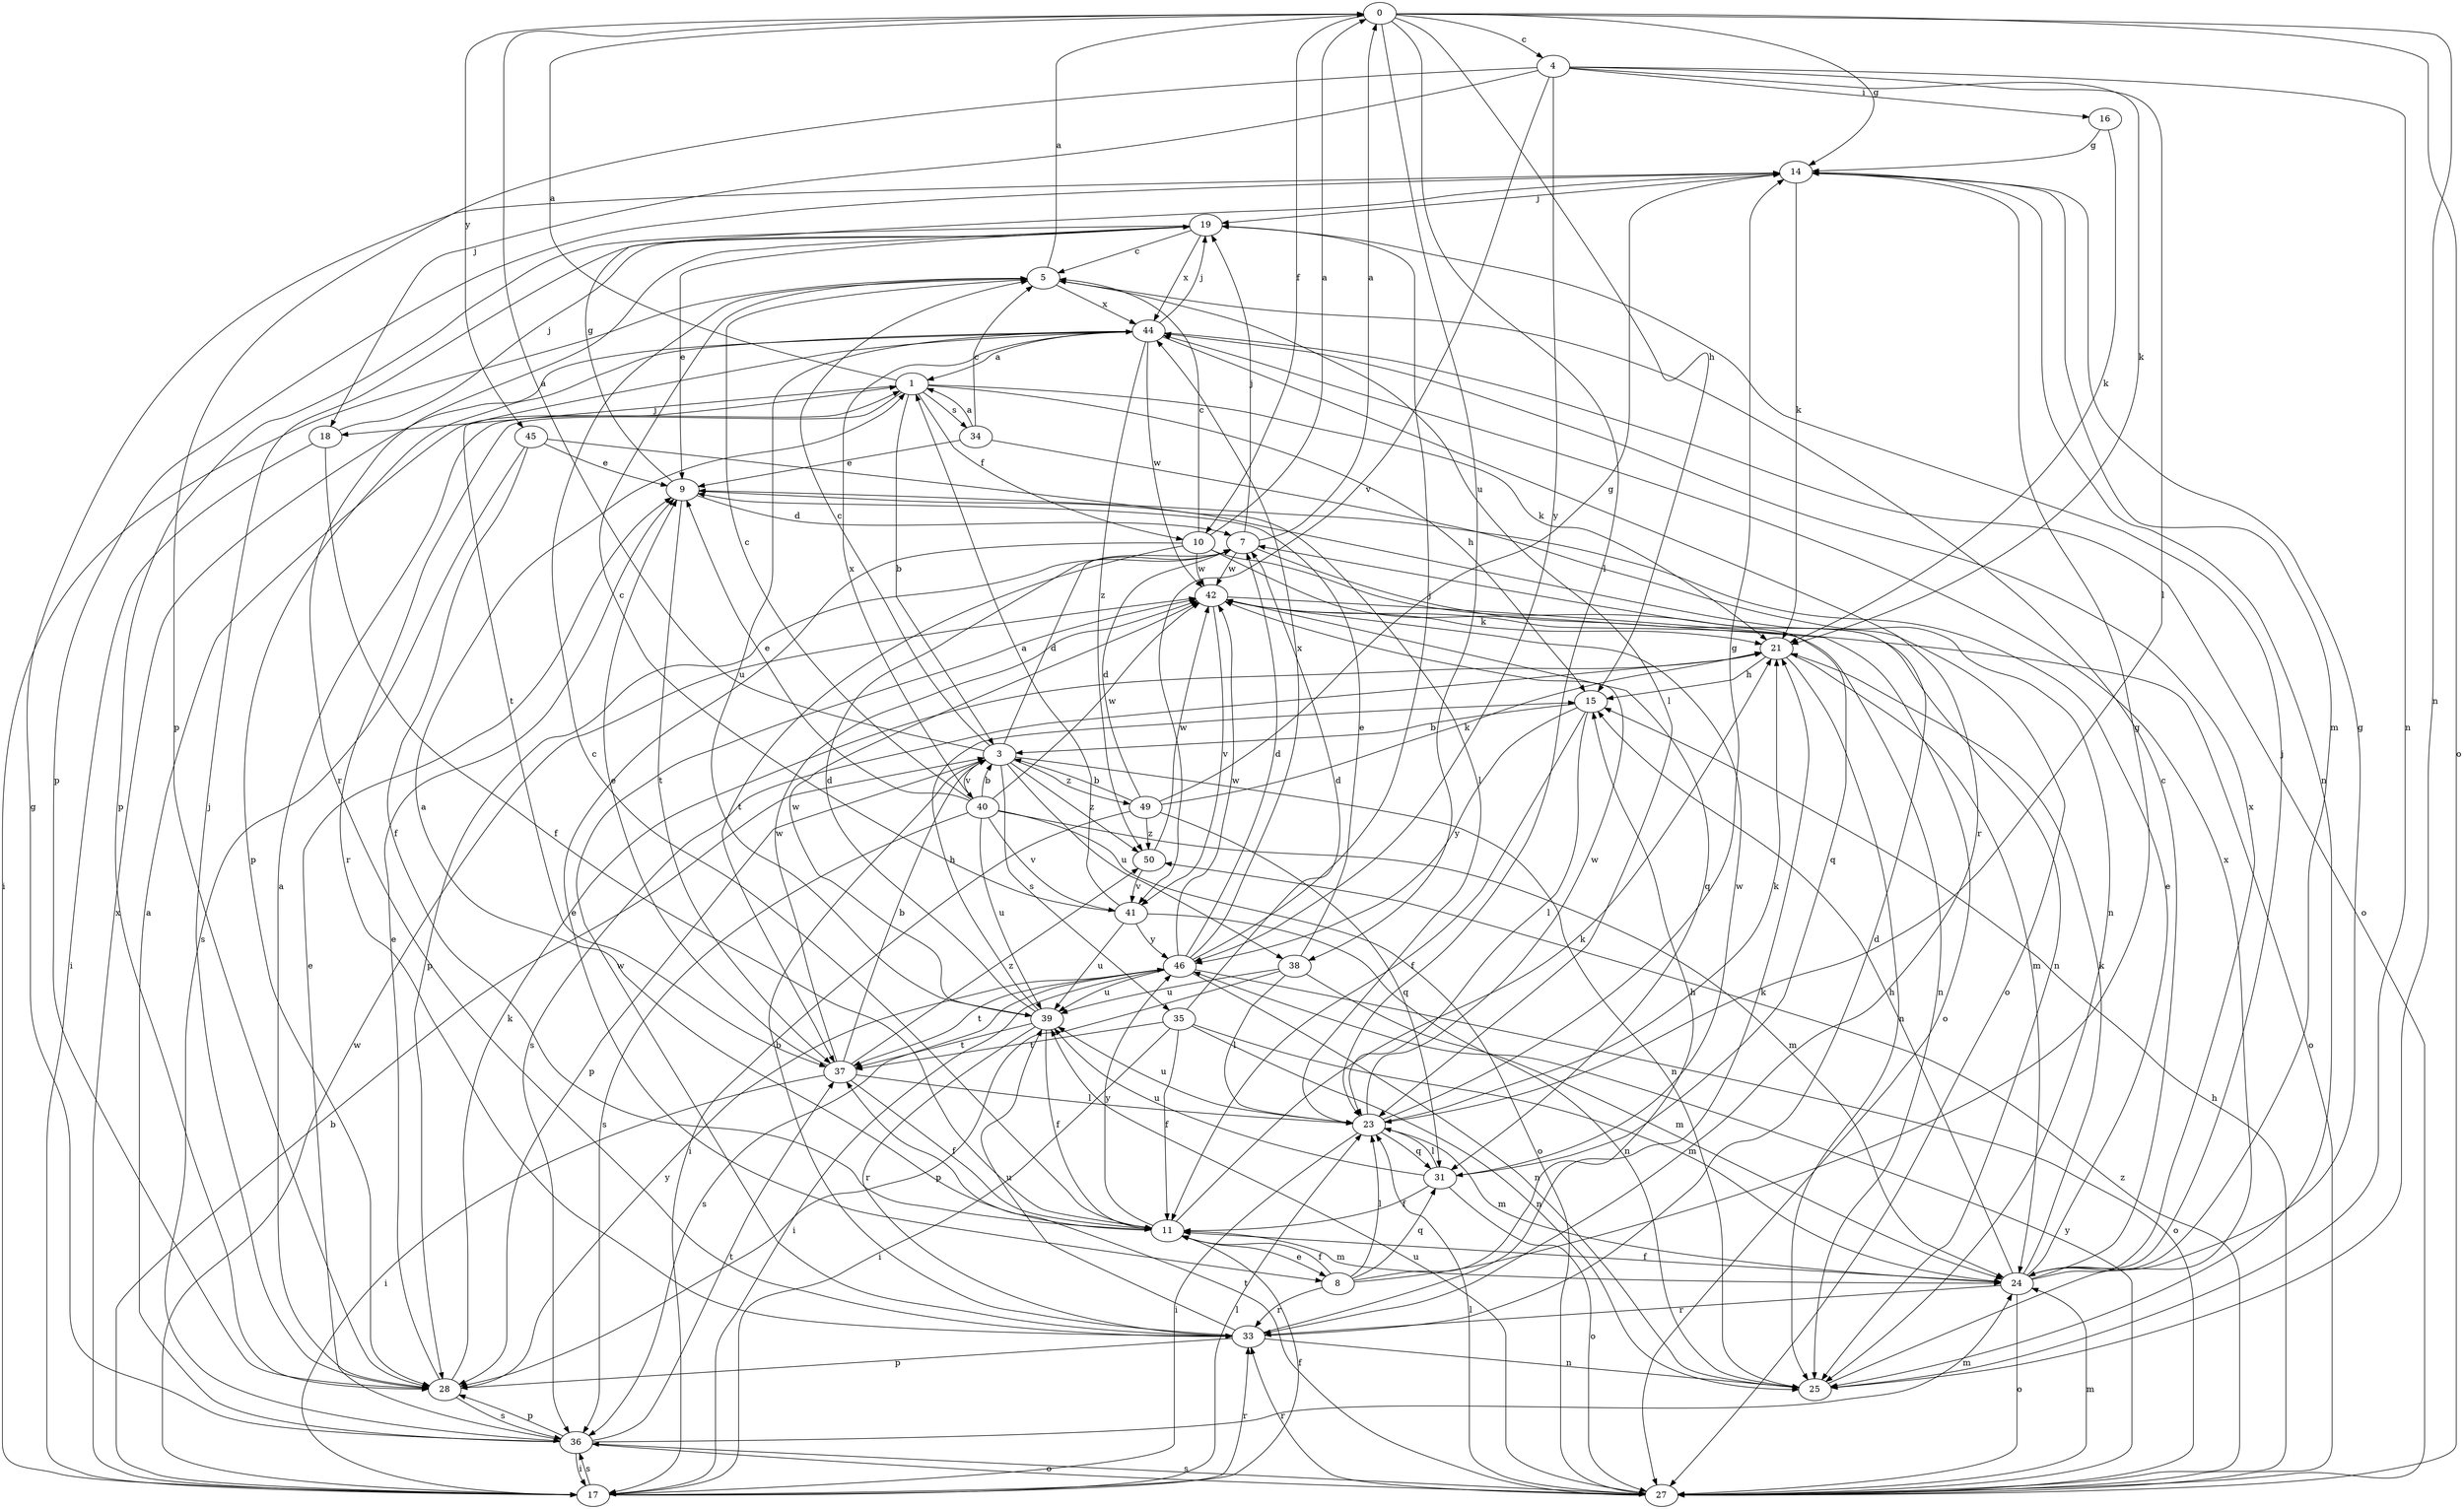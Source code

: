 strict digraph  {
0;
1;
3;
4;
5;
7;
8;
9;
10;
11;
14;
15;
16;
17;
18;
19;
21;
23;
24;
25;
27;
28;
31;
33;
34;
35;
36;
37;
38;
39;
40;
41;
42;
44;
45;
46;
49;
50;
0 -> 4  [label=c];
0 -> 10  [label=f];
0 -> 14  [label=g];
0 -> 15  [label=h];
0 -> 23  [label=l];
0 -> 25  [label=n];
0 -> 27  [label=o];
0 -> 38  [label=u];
0 -> 45  [label=y];
1 -> 0  [label=a];
1 -> 3  [label=b];
1 -> 10  [label=f];
1 -> 15  [label=h];
1 -> 18  [label=j];
1 -> 21  [label=k];
1 -> 33  [label=r];
1 -> 34  [label=s];
3 -> 0  [label=a];
3 -> 5  [label=c];
3 -> 7  [label=d];
3 -> 25  [label=n];
3 -> 28  [label=p];
3 -> 35  [label=s];
3 -> 38  [label=u];
3 -> 40  [label=v];
3 -> 49  [label=z];
3 -> 50  [label=z];
4 -> 16  [label=i];
4 -> 18  [label=j];
4 -> 21  [label=k];
4 -> 23  [label=l];
4 -> 25  [label=n];
4 -> 28  [label=p];
4 -> 41  [label=v];
4 -> 46  [label=y];
5 -> 0  [label=a];
5 -> 17  [label=i];
5 -> 23  [label=l];
5 -> 44  [label=x];
7 -> 0  [label=a];
7 -> 19  [label=j];
7 -> 28  [label=p];
7 -> 31  [label=q];
7 -> 42  [label=w];
8 -> 11  [label=f];
8 -> 14  [label=g];
8 -> 15  [label=h];
8 -> 23  [label=l];
8 -> 31  [label=q];
8 -> 33  [label=r];
9 -> 7  [label=d];
9 -> 14  [label=g];
9 -> 27  [label=o];
9 -> 37  [label=t];
10 -> 0  [label=a];
10 -> 5  [label=c];
10 -> 8  [label=e];
10 -> 25  [label=n];
10 -> 27  [label=o];
10 -> 37  [label=t];
10 -> 42  [label=w];
11 -> 1  [label=a];
11 -> 5  [label=c];
11 -> 8  [label=e];
11 -> 21  [label=k];
11 -> 24  [label=m];
11 -> 46  [label=y];
14 -> 19  [label=j];
14 -> 21  [label=k];
14 -> 24  [label=m];
14 -> 25  [label=n];
14 -> 28  [label=p];
15 -> 3  [label=b];
15 -> 11  [label=f];
15 -> 23  [label=l];
15 -> 46  [label=y];
16 -> 14  [label=g];
16 -> 21  [label=k];
17 -> 3  [label=b];
17 -> 11  [label=f];
17 -> 23  [label=l];
17 -> 33  [label=r];
17 -> 36  [label=s];
17 -> 42  [label=w];
17 -> 44  [label=x];
18 -> 11  [label=f];
18 -> 17  [label=i];
18 -> 19  [label=j];
19 -> 5  [label=c];
19 -> 9  [label=e];
19 -> 28  [label=p];
19 -> 33  [label=r];
19 -> 44  [label=x];
21 -> 15  [label=h];
21 -> 24  [label=m];
21 -> 25  [label=n];
21 -> 36  [label=s];
23 -> 14  [label=g];
23 -> 17  [label=i];
23 -> 21  [label=k];
23 -> 24  [label=m];
23 -> 31  [label=q];
23 -> 39  [label=u];
23 -> 42  [label=w];
24 -> 5  [label=c];
24 -> 9  [label=e];
24 -> 11  [label=f];
24 -> 14  [label=g];
24 -> 15  [label=h];
24 -> 19  [label=j];
24 -> 21  [label=k];
24 -> 27  [label=o];
24 -> 33  [label=r];
24 -> 44  [label=x];
25 -> 44  [label=x];
27 -> 15  [label=h];
27 -> 23  [label=l];
27 -> 24  [label=m];
27 -> 33  [label=r];
27 -> 36  [label=s];
27 -> 37  [label=t];
27 -> 39  [label=u];
27 -> 46  [label=y];
27 -> 50  [label=z];
28 -> 1  [label=a];
28 -> 9  [label=e];
28 -> 19  [label=j];
28 -> 21  [label=k];
28 -> 36  [label=s];
28 -> 46  [label=y];
31 -> 11  [label=f];
31 -> 23  [label=l];
31 -> 27  [label=o];
31 -> 39  [label=u];
31 -> 42  [label=w];
33 -> 3  [label=b];
33 -> 7  [label=d];
33 -> 21  [label=k];
33 -> 25  [label=n];
33 -> 28  [label=p];
33 -> 39  [label=u];
33 -> 42  [label=w];
34 -> 1  [label=a];
34 -> 5  [label=c];
34 -> 9  [label=e];
34 -> 25  [label=n];
35 -> 7  [label=d];
35 -> 11  [label=f];
35 -> 17  [label=i];
35 -> 24  [label=m];
35 -> 25  [label=n];
35 -> 37  [label=t];
36 -> 1  [label=a];
36 -> 9  [label=e];
36 -> 14  [label=g];
36 -> 17  [label=i];
36 -> 24  [label=m];
36 -> 27  [label=o];
36 -> 28  [label=p];
36 -> 37  [label=t];
37 -> 3  [label=b];
37 -> 9  [label=e];
37 -> 11  [label=f];
37 -> 17  [label=i];
37 -> 23  [label=l];
37 -> 42  [label=w];
37 -> 50  [label=z];
38 -> 9  [label=e];
38 -> 23  [label=l];
38 -> 24  [label=m];
38 -> 28  [label=p];
38 -> 39  [label=u];
39 -> 7  [label=d];
39 -> 11  [label=f];
39 -> 15  [label=h];
39 -> 33  [label=r];
39 -> 37  [label=t];
39 -> 42  [label=w];
40 -> 3  [label=b];
40 -> 5  [label=c];
40 -> 9  [label=e];
40 -> 24  [label=m];
40 -> 27  [label=o];
40 -> 36  [label=s];
40 -> 39  [label=u];
40 -> 41  [label=v];
40 -> 42  [label=w];
40 -> 44  [label=x];
41 -> 1  [label=a];
41 -> 5  [label=c];
41 -> 25  [label=n];
41 -> 39  [label=u];
41 -> 46  [label=y];
42 -> 21  [label=k];
42 -> 25  [label=n];
42 -> 27  [label=o];
42 -> 31  [label=q];
42 -> 41  [label=v];
44 -> 1  [label=a];
44 -> 19  [label=j];
44 -> 27  [label=o];
44 -> 28  [label=p];
44 -> 33  [label=r];
44 -> 37  [label=t];
44 -> 39  [label=u];
44 -> 42  [label=w];
44 -> 50  [label=z];
45 -> 9  [label=e];
45 -> 11  [label=f];
45 -> 23  [label=l];
45 -> 36  [label=s];
46 -> 7  [label=d];
46 -> 17  [label=i];
46 -> 19  [label=j];
46 -> 25  [label=n];
46 -> 27  [label=o];
46 -> 36  [label=s];
46 -> 37  [label=t];
46 -> 39  [label=u];
46 -> 42  [label=w];
46 -> 44  [label=x];
49 -> 3  [label=b];
49 -> 7  [label=d];
49 -> 14  [label=g];
49 -> 17  [label=i];
49 -> 21  [label=k];
49 -> 31  [label=q];
49 -> 50  [label=z];
50 -> 41  [label=v];
50 -> 42  [label=w];
}
